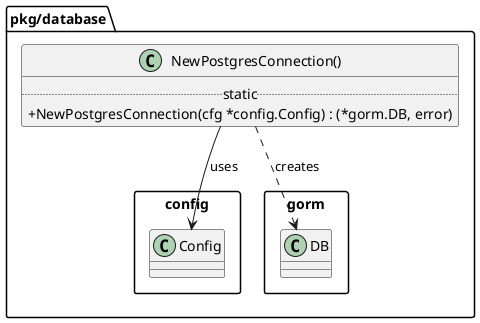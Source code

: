 @startuml
' Define a skin for better visuals
skinparam classAttributeIconSize 0
skinparam packageStyle rectangle

package "pkg/database" <<Folder>> {
    class "NewPostgresConnection()" as NewPostgresConnectionFunc {
        .. static ..
        + NewPostgresConnection(cfg *config.Config) : (*gorm.DB, error)
    }
    NewPostgresConnectionFunc --> config.Config : uses
    NewPostgresConnectionFunc ..> "gorm.DB" : creates
}


@enduml
